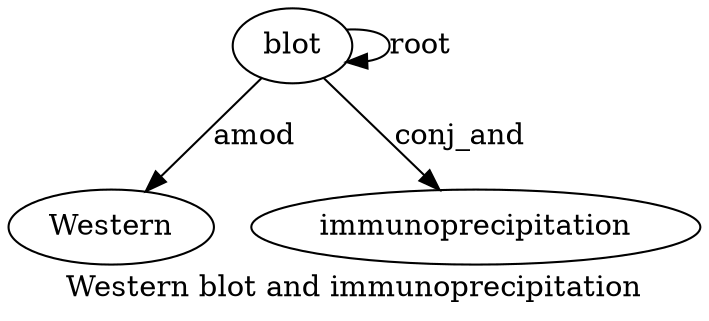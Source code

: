 digraph "Western blot and immunoprecipitation" {
label="Western blot and immunoprecipitation";
blot2 [style=filled, fillcolor=white, label=blot];
Western1 [style=filled, fillcolor=white, label=Western];
blot2 -> Western1  [label=amod];
blot2 -> blot2  [label=root];
immunoprecipitation4 [style=filled, fillcolor=white, label=immunoprecipitation];
blot2 -> immunoprecipitation4  [label=conj_and];
}
